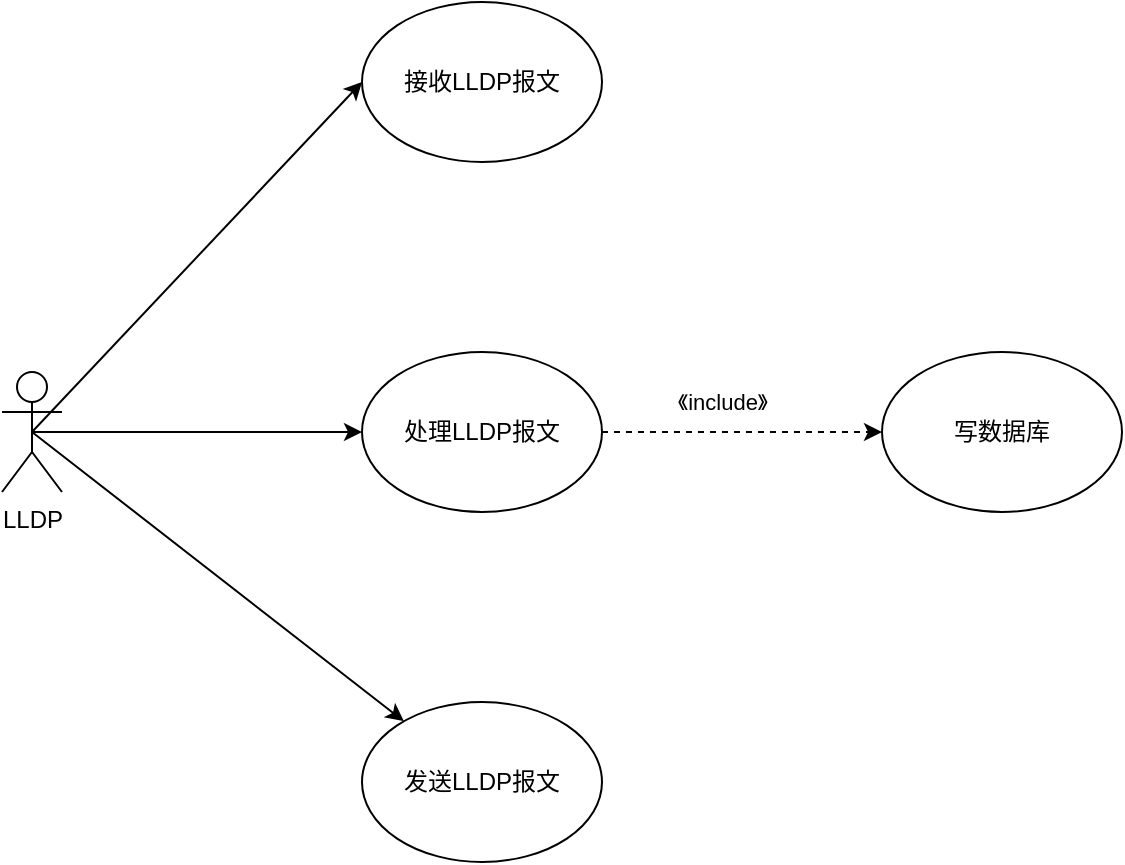 <mxfile version="20.6.0" type="github">
  <diagram name="Page-1" id="0783ab3e-0a74-02c8-0abd-f7b4e66b4bec">
    <mxGraphModel dx="1422" dy="762" grid="1" gridSize="10" guides="1" tooltips="1" connect="1" arrows="1" fold="1" page="1" pageScale="1" pageWidth="850" pageHeight="1100" background="none" math="0" shadow="0">
      <root>
        <mxCell id="0" />
        <mxCell id="1" parent="0" />
        <mxCell id="jH4t9ovICGmIcDN6GrBj-6" style="rounded=0;orthogonalLoop=1;jettySize=auto;html=1;exitX=0.5;exitY=0.5;exitDx=0;exitDy=0;exitPerimeter=0;entryX=0;entryY=0.5;entryDx=0;entryDy=0;" edge="1" parent="1" source="jH4t9ovICGmIcDN6GrBj-1" target="jH4t9ovICGmIcDN6GrBj-2">
          <mxGeometry relative="1" as="geometry" />
        </mxCell>
        <mxCell id="jH4t9ovICGmIcDN6GrBj-7" style="edgeStyle=none;rounded=0;orthogonalLoop=1;jettySize=auto;html=1;exitX=0.5;exitY=0.5;exitDx=0;exitDy=0;exitPerimeter=0;entryX=0;entryY=0.5;entryDx=0;entryDy=0;" edge="1" parent="1" source="jH4t9ovICGmIcDN6GrBj-1" target="jH4t9ovICGmIcDN6GrBj-3">
          <mxGeometry relative="1" as="geometry" />
        </mxCell>
        <mxCell id="jH4t9ovICGmIcDN6GrBj-8" style="edgeStyle=none;rounded=0;orthogonalLoop=1;jettySize=auto;html=1;exitX=0.5;exitY=0.5;exitDx=0;exitDy=0;exitPerimeter=0;" edge="1" parent="1" source="jH4t9ovICGmIcDN6GrBj-1" target="jH4t9ovICGmIcDN6GrBj-4">
          <mxGeometry relative="1" as="geometry" />
        </mxCell>
        <mxCell id="jH4t9ovICGmIcDN6GrBj-1" value="LLDP" style="shape=umlActor;verticalLabelPosition=bottom;verticalAlign=top;html=1;outlineConnect=0;" vertex="1" parent="1">
          <mxGeometry x="140" y="265" width="30" height="60" as="geometry" />
        </mxCell>
        <mxCell id="jH4t9ovICGmIcDN6GrBj-2" value="接收LLDP报文" style="ellipse;whiteSpace=wrap;html=1;" vertex="1" parent="1">
          <mxGeometry x="320" y="80" width="120" height="80" as="geometry" />
        </mxCell>
        <mxCell id="jH4t9ovICGmIcDN6GrBj-9" style="edgeStyle=none;rounded=0;orthogonalLoop=1;jettySize=auto;html=1;exitX=1;exitY=0.5;exitDx=0;exitDy=0;dashed=1;" edge="1" parent="1" source="jH4t9ovICGmIcDN6GrBj-3" target="jH4t9ovICGmIcDN6GrBj-5">
          <mxGeometry relative="1" as="geometry" />
        </mxCell>
        <mxCell id="jH4t9ovICGmIcDN6GrBj-10" value="《include》" style="edgeLabel;html=1;align=center;verticalAlign=middle;resizable=0;points=[];" vertex="1" connectable="0" parent="jH4t9ovICGmIcDN6GrBj-9">
          <mxGeometry x="-0.171" y="-1" relative="1" as="geometry">
            <mxPoint x="2" y="-16" as="offset" />
          </mxGeometry>
        </mxCell>
        <mxCell id="jH4t9ovICGmIcDN6GrBj-3" value="处理LLDP报文" style="ellipse;whiteSpace=wrap;html=1;" vertex="1" parent="1">
          <mxGeometry x="320" y="255" width="120" height="80" as="geometry" />
        </mxCell>
        <mxCell id="jH4t9ovICGmIcDN6GrBj-4" value="发送LLDP报文" style="ellipse;whiteSpace=wrap;html=1;" vertex="1" parent="1">
          <mxGeometry x="320" y="430" width="120" height="80" as="geometry" />
        </mxCell>
        <mxCell id="jH4t9ovICGmIcDN6GrBj-5" value="写数据库" style="ellipse;whiteSpace=wrap;html=1;" vertex="1" parent="1">
          <mxGeometry x="580" y="255" width="120" height="80" as="geometry" />
        </mxCell>
      </root>
    </mxGraphModel>
  </diagram>
</mxfile>
